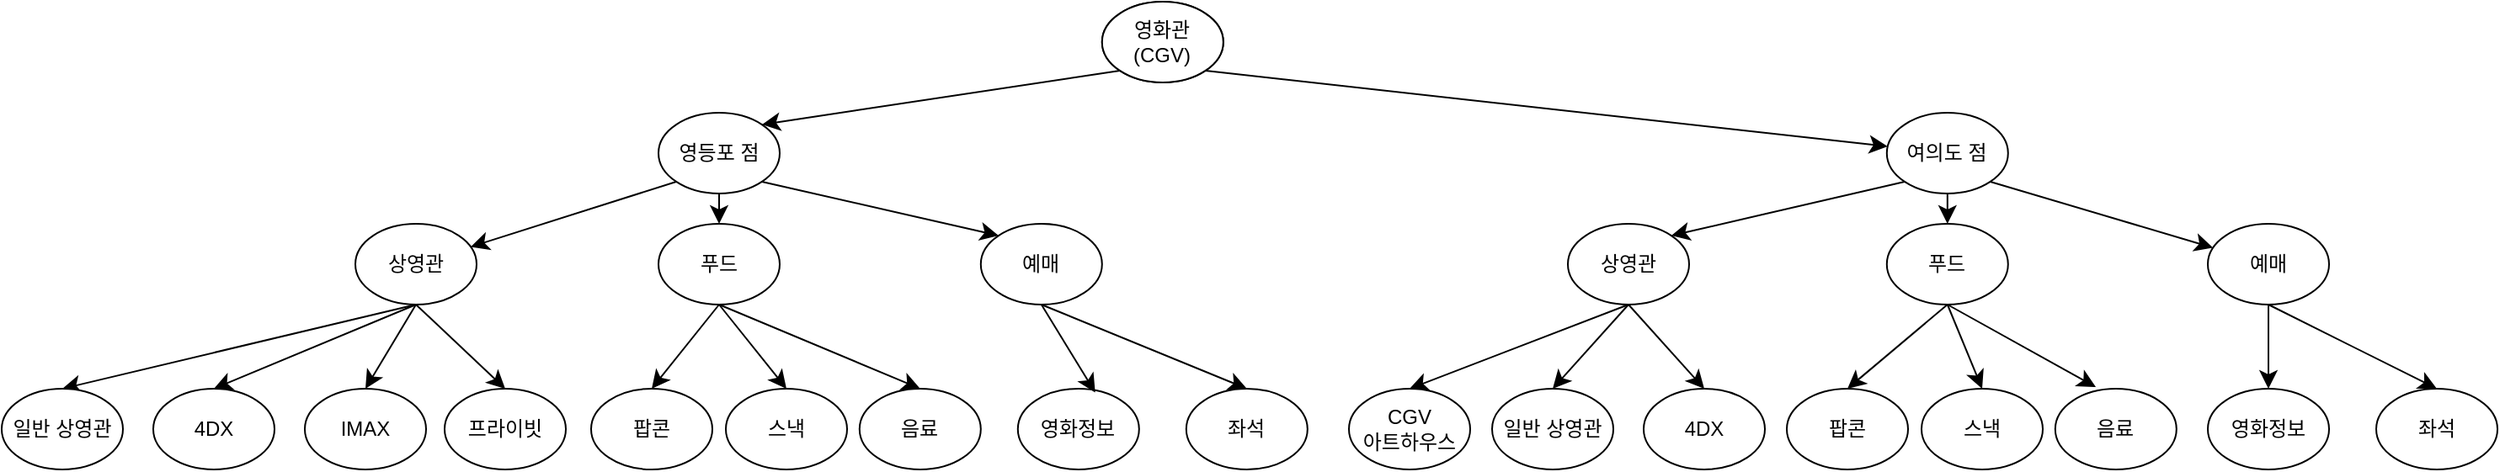 <mxfile version="26.1.3">
  <diagram id="C5RBs43oDa-KdzZeNtuy" name="Page-1">
    <mxGraphModel dx="2544" dy="1036" grid="1" gridSize="10" guides="1" tooltips="1" connect="1" arrows="1" fold="1" page="1" pageScale="1" pageWidth="827" pageHeight="1169" math="0" shadow="0">
      <root>
        <mxCell id="WIyWlLk6GJQsqaUBKTNV-0" />
        <mxCell id="WIyWlLk6GJQsqaUBKTNV-1" parent="WIyWlLk6GJQsqaUBKTNV-0" />
        <mxCell id="2KHYEN3B9HOBNsR7ACnq-0" value="" style="ellipse;whiteSpace=wrap;html=1;" vertex="1" parent="WIyWlLk6GJQsqaUBKTNV-1">
          <mxGeometry x="-436.6" y="20" width="72" height="48" as="geometry" />
        </mxCell>
        <mxCell id="2KHYEN3B9HOBNsR7ACnq-12" style="edgeStyle=none;curved=1;rounded=0;orthogonalLoop=1;jettySize=auto;html=1;exitX=0;exitY=1;exitDx=0;exitDy=0;entryX=1;entryY=0;entryDx=0;entryDy=0;fontSize=12;startSize=8;endSize=8;" edge="1" parent="WIyWlLk6GJQsqaUBKTNV-1" source="2KHYEN3B9HOBNsR7ACnq-1" target="2KHYEN3B9HOBNsR7ACnq-3">
          <mxGeometry relative="1" as="geometry" />
        </mxCell>
        <mxCell id="2KHYEN3B9HOBNsR7ACnq-13" style="edgeStyle=none;curved=1;rounded=0;orthogonalLoop=1;jettySize=auto;html=1;exitX=1;exitY=1;exitDx=0;exitDy=0;fontSize=12;startSize=8;endSize=8;" edge="1" parent="WIyWlLk6GJQsqaUBKTNV-1" source="2KHYEN3B9HOBNsR7ACnq-1" target="2KHYEN3B9HOBNsR7ACnq-2">
          <mxGeometry relative="1" as="geometry">
            <mxPoint x="-53.367" y="60.715" as="sourcePoint" />
          </mxGeometry>
        </mxCell>
        <mxCell id="2KHYEN3B9HOBNsR7ACnq-1" value="영화관&lt;div&gt;(CGV)&lt;/div&gt;" style="ellipse;whiteSpace=wrap;html=1;" vertex="1" parent="WIyWlLk6GJQsqaUBKTNV-1">
          <mxGeometry x="-436.6" y="20" width="72" height="48" as="geometry" />
        </mxCell>
        <mxCell id="2KHYEN3B9HOBNsR7ACnq-14" style="edgeStyle=none;curved=1;rounded=0;orthogonalLoop=1;jettySize=auto;html=1;exitX=1;exitY=1;exitDx=0;exitDy=0;fontSize=12;startSize=8;endSize=8;" edge="1" parent="WIyWlLk6GJQsqaUBKTNV-1" source="2KHYEN3B9HOBNsR7ACnq-2" target="2KHYEN3B9HOBNsR7ACnq-9">
          <mxGeometry relative="1" as="geometry" />
        </mxCell>
        <mxCell id="2KHYEN3B9HOBNsR7ACnq-15" style="edgeStyle=none;curved=1;rounded=0;orthogonalLoop=1;jettySize=auto;html=1;exitX=0;exitY=1;exitDx=0;exitDy=0;entryX=1;entryY=0;entryDx=0;entryDy=0;fontSize=12;startSize=8;endSize=8;" edge="1" parent="WIyWlLk6GJQsqaUBKTNV-1" source="2KHYEN3B9HOBNsR7ACnq-2" target="2KHYEN3B9HOBNsR7ACnq-7">
          <mxGeometry relative="1" as="geometry" />
        </mxCell>
        <mxCell id="2KHYEN3B9HOBNsR7ACnq-18" style="edgeStyle=none;curved=1;rounded=0;orthogonalLoop=1;jettySize=auto;html=1;exitX=0.5;exitY=1;exitDx=0;exitDy=0;entryX=0.5;entryY=0;entryDx=0;entryDy=0;fontSize=12;startSize=8;endSize=8;" edge="1" parent="WIyWlLk6GJQsqaUBKTNV-1" source="2KHYEN3B9HOBNsR7ACnq-2" target="2KHYEN3B9HOBNsR7ACnq-8">
          <mxGeometry relative="1" as="geometry" />
        </mxCell>
        <mxCell id="2KHYEN3B9HOBNsR7ACnq-2" value="여의도 점" style="ellipse;whiteSpace=wrap;html=1;" vertex="1" parent="WIyWlLk6GJQsqaUBKTNV-1">
          <mxGeometry x="29.4" y="86" width="72" height="48" as="geometry" />
        </mxCell>
        <mxCell id="2KHYEN3B9HOBNsR7ACnq-11" style="edgeStyle=none;curved=1;rounded=0;orthogonalLoop=1;jettySize=auto;html=1;exitX=0;exitY=1;exitDx=0;exitDy=0;fontSize=12;startSize=8;endSize=8;" edge="1" parent="WIyWlLk6GJQsqaUBKTNV-1" source="2KHYEN3B9HOBNsR7ACnq-3" target="2KHYEN3B9HOBNsR7ACnq-4">
          <mxGeometry relative="1" as="geometry" />
        </mxCell>
        <mxCell id="2KHYEN3B9HOBNsR7ACnq-16" style="edgeStyle=none;curved=1;rounded=0;orthogonalLoop=1;jettySize=auto;html=1;exitX=1;exitY=1;exitDx=0;exitDy=0;entryX=0;entryY=0;entryDx=0;entryDy=0;fontSize=12;startSize=8;endSize=8;" edge="1" parent="WIyWlLk6GJQsqaUBKTNV-1" source="2KHYEN3B9HOBNsR7ACnq-3" target="2KHYEN3B9HOBNsR7ACnq-6">
          <mxGeometry relative="1" as="geometry" />
        </mxCell>
        <mxCell id="2KHYEN3B9HOBNsR7ACnq-17" style="edgeStyle=none;curved=1;rounded=0;orthogonalLoop=1;jettySize=auto;html=1;exitX=0.5;exitY=1;exitDx=0;exitDy=0;entryX=0.5;entryY=0;entryDx=0;entryDy=0;fontSize=12;startSize=8;endSize=8;" edge="1" parent="WIyWlLk6GJQsqaUBKTNV-1" source="2KHYEN3B9HOBNsR7ACnq-3" target="2KHYEN3B9HOBNsR7ACnq-5">
          <mxGeometry relative="1" as="geometry" />
        </mxCell>
        <mxCell id="2KHYEN3B9HOBNsR7ACnq-3" value="영등포 점" style="ellipse;whiteSpace=wrap;html=1;" vertex="1" parent="WIyWlLk6GJQsqaUBKTNV-1">
          <mxGeometry x="-700" y="86" width="72" height="48" as="geometry" />
        </mxCell>
        <mxCell id="2KHYEN3B9HOBNsR7ACnq-24" style="edgeStyle=none;curved=1;rounded=0;orthogonalLoop=1;jettySize=auto;html=1;exitX=0.5;exitY=1;exitDx=0;exitDy=0;entryX=0.5;entryY=0;entryDx=0;entryDy=0;fontSize=12;startSize=8;endSize=8;" edge="1" parent="WIyWlLk6GJQsqaUBKTNV-1" source="2KHYEN3B9HOBNsR7ACnq-4" target="2KHYEN3B9HOBNsR7ACnq-22">
          <mxGeometry relative="1" as="geometry" />
        </mxCell>
        <mxCell id="2KHYEN3B9HOBNsR7ACnq-25" style="edgeStyle=none;curved=1;rounded=0;orthogonalLoop=1;jettySize=auto;html=1;exitX=0.5;exitY=1;exitDx=0;exitDy=0;entryX=0.5;entryY=0;entryDx=0;entryDy=0;fontSize=12;startSize=8;endSize=8;" edge="1" parent="WIyWlLk6GJQsqaUBKTNV-1" source="2KHYEN3B9HOBNsR7ACnq-4" target="2KHYEN3B9HOBNsR7ACnq-23">
          <mxGeometry relative="1" as="geometry" />
        </mxCell>
        <mxCell id="2KHYEN3B9HOBNsR7ACnq-26" style="edgeStyle=none;curved=1;rounded=0;orthogonalLoop=1;jettySize=auto;html=1;exitX=0.5;exitY=1;exitDx=0;exitDy=0;entryX=0.5;entryY=0;entryDx=0;entryDy=0;fontSize=12;startSize=8;endSize=8;" edge="1" parent="WIyWlLk6GJQsqaUBKTNV-1" source="2KHYEN3B9HOBNsR7ACnq-4" target="2KHYEN3B9HOBNsR7ACnq-20">
          <mxGeometry relative="1" as="geometry" />
        </mxCell>
        <mxCell id="2KHYEN3B9HOBNsR7ACnq-27" style="edgeStyle=none;curved=1;rounded=0;orthogonalLoop=1;jettySize=auto;html=1;exitX=0.5;exitY=1;exitDx=0;exitDy=0;entryX=0.5;entryY=0;entryDx=0;entryDy=0;fontSize=12;startSize=8;endSize=8;" edge="1" parent="WIyWlLk6GJQsqaUBKTNV-1" source="2KHYEN3B9HOBNsR7ACnq-4" target="2KHYEN3B9HOBNsR7ACnq-21">
          <mxGeometry relative="1" as="geometry" />
        </mxCell>
        <mxCell id="2KHYEN3B9HOBNsR7ACnq-4" value="상영관" style="ellipse;whiteSpace=wrap;html=1;" vertex="1" parent="WIyWlLk6GJQsqaUBKTNV-1">
          <mxGeometry x="-880" y="152" width="72" height="48" as="geometry" />
        </mxCell>
        <mxCell id="2KHYEN3B9HOBNsR7ACnq-49" style="edgeStyle=none;curved=1;rounded=0;orthogonalLoop=1;jettySize=auto;html=1;exitX=0.5;exitY=1;exitDx=0;exitDy=0;entryX=0.5;entryY=0;entryDx=0;entryDy=0;fontSize=12;startSize=8;endSize=8;" edge="1" parent="WIyWlLk6GJQsqaUBKTNV-1" source="2KHYEN3B9HOBNsR7ACnq-5" target="2KHYEN3B9HOBNsR7ACnq-46">
          <mxGeometry relative="1" as="geometry" />
        </mxCell>
        <mxCell id="2KHYEN3B9HOBNsR7ACnq-50" style="edgeStyle=none;curved=1;rounded=0;orthogonalLoop=1;jettySize=auto;html=1;exitX=0.5;exitY=1;exitDx=0;exitDy=0;entryX=0.5;entryY=0;entryDx=0;entryDy=0;fontSize=12;startSize=8;endSize=8;" edge="1" parent="WIyWlLk6GJQsqaUBKTNV-1" source="2KHYEN3B9HOBNsR7ACnq-5" target="2KHYEN3B9HOBNsR7ACnq-47">
          <mxGeometry relative="1" as="geometry" />
        </mxCell>
        <mxCell id="2KHYEN3B9HOBNsR7ACnq-51" style="edgeStyle=none;curved=1;rounded=0;orthogonalLoop=1;jettySize=auto;html=1;exitX=0.5;exitY=1;exitDx=0;exitDy=0;entryX=0.5;entryY=0;entryDx=0;entryDy=0;fontSize=12;startSize=8;endSize=8;" edge="1" parent="WIyWlLk6GJQsqaUBKTNV-1" source="2KHYEN3B9HOBNsR7ACnq-5" target="2KHYEN3B9HOBNsR7ACnq-48">
          <mxGeometry relative="1" as="geometry" />
        </mxCell>
        <mxCell id="2KHYEN3B9HOBNsR7ACnq-5" value="푸드" style="ellipse;whiteSpace=wrap;html=1;" vertex="1" parent="WIyWlLk6GJQsqaUBKTNV-1">
          <mxGeometry x="-700" y="152" width="72" height="48" as="geometry" />
        </mxCell>
        <mxCell id="2KHYEN3B9HOBNsR7ACnq-38" style="edgeStyle=none;curved=1;rounded=0;orthogonalLoop=1;jettySize=auto;html=1;exitX=0.5;exitY=1;exitDx=0;exitDy=0;entryX=0.5;entryY=0;entryDx=0;entryDy=0;fontSize=12;startSize=8;endSize=8;" edge="1" parent="WIyWlLk6GJQsqaUBKTNV-1" source="2KHYEN3B9HOBNsR7ACnq-6" target="2KHYEN3B9HOBNsR7ACnq-37">
          <mxGeometry relative="1" as="geometry" />
        </mxCell>
        <mxCell id="2KHYEN3B9HOBNsR7ACnq-6" value="예매" style="ellipse;whiteSpace=wrap;html=1;" vertex="1" parent="WIyWlLk6GJQsqaUBKTNV-1">
          <mxGeometry x="-508.6" y="152" width="72" height="48" as="geometry" />
        </mxCell>
        <mxCell id="2KHYEN3B9HOBNsR7ACnq-34" style="edgeStyle=none;curved=1;rounded=0;orthogonalLoop=1;jettySize=auto;html=1;exitX=0.5;exitY=1;exitDx=0;exitDy=0;entryX=0.5;entryY=0;entryDx=0;entryDy=0;fontSize=12;startSize=8;endSize=8;" edge="1" parent="WIyWlLk6GJQsqaUBKTNV-1" source="2KHYEN3B9HOBNsR7ACnq-7" target="2KHYEN3B9HOBNsR7ACnq-28">
          <mxGeometry relative="1" as="geometry" />
        </mxCell>
        <mxCell id="2KHYEN3B9HOBNsR7ACnq-35" style="edgeStyle=none;curved=1;rounded=0;orthogonalLoop=1;jettySize=auto;html=1;exitX=0.5;exitY=1;exitDx=0;exitDy=0;entryX=0.5;entryY=0;entryDx=0;entryDy=0;fontSize=12;startSize=8;endSize=8;" edge="1" parent="WIyWlLk6GJQsqaUBKTNV-1" source="2KHYEN3B9HOBNsR7ACnq-7" target="2KHYEN3B9HOBNsR7ACnq-29">
          <mxGeometry relative="1" as="geometry" />
        </mxCell>
        <mxCell id="2KHYEN3B9HOBNsR7ACnq-45" style="edgeStyle=none;curved=1;rounded=0;orthogonalLoop=1;jettySize=auto;html=1;exitX=0.5;exitY=1;exitDx=0;exitDy=0;entryX=0.5;entryY=0;entryDx=0;entryDy=0;fontSize=12;startSize=8;endSize=8;" edge="1" parent="WIyWlLk6GJQsqaUBKTNV-1" source="2KHYEN3B9HOBNsR7ACnq-7" target="2KHYEN3B9HOBNsR7ACnq-44">
          <mxGeometry relative="1" as="geometry" />
        </mxCell>
        <mxCell id="2KHYEN3B9HOBNsR7ACnq-7" value="상영관" style="ellipse;whiteSpace=wrap;html=1;" vertex="1" parent="WIyWlLk6GJQsqaUBKTNV-1">
          <mxGeometry x="-160.0" y="152" width="72" height="48" as="geometry" />
        </mxCell>
        <mxCell id="2KHYEN3B9HOBNsR7ACnq-55" style="edgeStyle=none;curved=1;rounded=0;orthogonalLoop=1;jettySize=auto;html=1;exitX=0.5;exitY=1;exitDx=0;exitDy=0;entryX=0.5;entryY=0;entryDx=0;entryDy=0;fontSize=12;startSize=8;endSize=8;" edge="1" parent="WIyWlLk6GJQsqaUBKTNV-1" source="2KHYEN3B9HOBNsR7ACnq-8" target="2KHYEN3B9HOBNsR7ACnq-52">
          <mxGeometry relative="1" as="geometry" />
        </mxCell>
        <mxCell id="2KHYEN3B9HOBNsR7ACnq-56" style="edgeStyle=none;curved=1;rounded=0;orthogonalLoop=1;jettySize=auto;html=1;exitX=0.5;exitY=1;exitDx=0;exitDy=0;entryX=0.5;entryY=0;entryDx=0;entryDy=0;fontSize=12;startSize=8;endSize=8;" edge="1" parent="WIyWlLk6GJQsqaUBKTNV-1" source="2KHYEN3B9HOBNsR7ACnq-8" target="2KHYEN3B9HOBNsR7ACnq-53">
          <mxGeometry relative="1" as="geometry" />
        </mxCell>
        <mxCell id="2KHYEN3B9HOBNsR7ACnq-8" value="푸드" style="ellipse;whiteSpace=wrap;html=1;" vertex="1" parent="WIyWlLk6GJQsqaUBKTNV-1">
          <mxGeometry x="29.4" y="152" width="72" height="48" as="geometry" />
        </mxCell>
        <mxCell id="2KHYEN3B9HOBNsR7ACnq-42" style="edgeStyle=none;curved=1;rounded=0;orthogonalLoop=1;jettySize=auto;html=1;exitX=0.5;exitY=1;exitDx=0;exitDy=0;entryX=0.5;entryY=0;entryDx=0;entryDy=0;fontSize=12;startSize=8;endSize=8;" edge="1" parent="WIyWlLk6GJQsqaUBKTNV-1" source="2KHYEN3B9HOBNsR7ACnq-9" target="2KHYEN3B9HOBNsR7ACnq-41">
          <mxGeometry relative="1" as="geometry" />
        </mxCell>
        <mxCell id="2KHYEN3B9HOBNsR7ACnq-43" style="edgeStyle=none;curved=1;rounded=0;orthogonalLoop=1;jettySize=auto;html=1;exitX=0.5;exitY=1;exitDx=0;exitDy=0;entryX=0.5;entryY=0;entryDx=0;entryDy=0;fontSize=12;startSize=8;endSize=8;" edge="1" parent="WIyWlLk6GJQsqaUBKTNV-1" source="2KHYEN3B9HOBNsR7ACnq-9" target="2KHYEN3B9HOBNsR7ACnq-40">
          <mxGeometry relative="1" as="geometry" />
        </mxCell>
        <mxCell id="2KHYEN3B9HOBNsR7ACnq-9" value="예매" style="ellipse;whiteSpace=wrap;html=1;" vertex="1" parent="WIyWlLk6GJQsqaUBKTNV-1">
          <mxGeometry x="220.0" y="152" width="72" height="48" as="geometry" />
        </mxCell>
        <mxCell id="2KHYEN3B9HOBNsR7ACnq-20" value="4DX" style="ellipse;whiteSpace=wrap;html=1;" vertex="1" parent="WIyWlLk6GJQsqaUBKTNV-1">
          <mxGeometry x="-1000" y="250" width="72" height="48" as="geometry" />
        </mxCell>
        <mxCell id="2KHYEN3B9HOBNsR7ACnq-21" value="일반 상영관" style="ellipse;whiteSpace=wrap;html=1;" vertex="1" parent="WIyWlLk6GJQsqaUBKTNV-1">
          <mxGeometry x="-1090" y="250" width="72" height="48" as="geometry" />
        </mxCell>
        <mxCell id="2KHYEN3B9HOBNsR7ACnq-22" value="프라이빗" style="ellipse;whiteSpace=wrap;html=1;" vertex="1" parent="WIyWlLk6GJQsqaUBKTNV-1">
          <mxGeometry x="-827" y="250" width="72" height="48" as="geometry" />
        </mxCell>
        <mxCell id="2KHYEN3B9HOBNsR7ACnq-23" value="IMAX" style="ellipse;whiteSpace=wrap;html=1;" vertex="1" parent="WIyWlLk6GJQsqaUBKTNV-1">
          <mxGeometry x="-910" y="250" width="72" height="48" as="geometry" />
        </mxCell>
        <mxCell id="2KHYEN3B9HOBNsR7ACnq-28" value="4DX" style="ellipse;whiteSpace=wrap;html=1;" vertex="1" parent="WIyWlLk6GJQsqaUBKTNV-1">
          <mxGeometry x="-115" y="250" width="72" height="48" as="geometry" />
        </mxCell>
        <mxCell id="2KHYEN3B9HOBNsR7ACnq-29" value="일반 상영관" style="ellipse;whiteSpace=wrap;html=1;" vertex="1" parent="WIyWlLk6GJQsqaUBKTNV-1">
          <mxGeometry x="-205" y="250" width="72" height="48" as="geometry" />
        </mxCell>
        <mxCell id="2KHYEN3B9HOBNsR7ACnq-36" value="영화정보" style="ellipse;whiteSpace=wrap;html=1;" vertex="1" parent="WIyWlLk6GJQsqaUBKTNV-1">
          <mxGeometry x="-486.6" y="250" width="72" height="48" as="geometry" />
        </mxCell>
        <mxCell id="2KHYEN3B9HOBNsR7ACnq-37" value="좌석" style="ellipse;whiteSpace=wrap;html=1;" vertex="1" parent="WIyWlLk6GJQsqaUBKTNV-1">
          <mxGeometry x="-386.6" y="250" width="72" height="48" as="geometry" />
        </mxCell>
        <mxCell id="2KHYEN3B9HOBNsR7ACnq-39" style="edgeStyle=none;curved=1;rounded=0;orthogonalLoop=1;jettySize=auto;html=1;exitX=0.5;exitY=1;exitDx=0;exitDy=0;entryX=0.638;entryY=0.047;entryDx=0;entryDy=0;entryPerimeter=0;fontSize=12;startSize=8;endSize=8;" edge="1" parent="WIyWlLk6GJQsqaUBKTNV-1" source="2KHYEN3B9HOBNsR7ACnq-6" target="2KHYEN3B9HOBNsR7ACnq-36">
          <mxGeometry relative="1" as="geometry" />
        </mxCell>
        <mxCell id="2KHYEN3B9HOBNsR7ACnq-40" value="영화정보" style="ellipse;whiteSpace=wrap;html=1;" vertex="1" parent="WIyWlLk6GJQsqaUBKTNV-1">
          <mxGeometry x="220" y="250" width="72" height="48" as="geometry" />
        </mxCell>
        <mxCell id="2KHYEN3B9HOBNsR7ACnq-41" value="좌석" style="ellipse;whiteSpace=wrap;html=1;" vertex="1" parent="WIyWlLk6GJQsqaUBKTNV-1">
          <mxGeometry x="320" y="250" width="72" height="48" as="geometry" />
        </mxCell>
        <mxCell id="2KHYEN3B9HOBNsR7ACnq-44" value="CGV&lt;div&gt;아트하우스&lt;/div&gt;" style="ellipse;whiteSpace=wrap;html=1;" vertex="1" parent="WIyWlLk6GJQsqaUBKTNV-1">
          <mxGeometry x="-290" y="250" width="72" height="48" as="geometry" />
        </mxCell>
        <mxCell id="2KHYEN3B9HOBNsR7ACnq-46" value="팝콘" style="ellipse;whiteSpace=wrap;html=1;" vertex="1" parent="WIyWlLk6GJQsqaUBKTNV-1">
          <mxGeometry x="-740" y="250" width="72" height="48" as="geometry" />
        </mxCell>
        <mxCell id="2KHYEN3B9HOBNsR7ACnq-47" value="스낵" style="ellipse;whiteSpace=wrap;html=1;" vertex="1" parent="WIyWlLk6GJQsqaUBKTNV-1">
          <mxGeometry x="-660" y="250" width="72" height="48" as="geometry" />
        </mxCell>
        <mxCell id="2KHYEN3B9HOBNsR7ACnq-48" value="음료" style="ellipse;whiteSpace=wrap;html=1;" vertex="1" parent="WIyWlLk6GJQsqaUBKTNV-1">
          <mxGeometry x="-580.6" y="250" width="72" height="48" as="geometry" />
        </mxCell>
        <mxCell id="2KHYEN3B9HOBNsR7ACnq-52" value="팝콘" style="ellipse;whiteSpace=wrap;html=1;" vertex="1" parent="WIyWlLk6GJQsqaUBKTNV-1">
          <mxGeometry x="-30" y="250" width="72" height="48" as="geometry" />
        </mxCell>
        <mxCell id="2KHYEN3B9HOBNsR7ACnq-53" value="스낵" style="ellipse;whiteSpace=wrap;html=1;" vertex="1" parent="WIyWlLk6GJQsqaUBKTNV-1">
          <mxGeometry x="50" y="250" width="72" height="48" as="geometry" />
        </mxCell>
        <mxCell id="2KHYEN3B9HOBNsR7ACnq-54" value="음료" style="ellipse;whiteSpace=wrap;html=1;" vertex="1" parent="WIyWlLk6GJQsqaUBKTNV-1">
          <mxGeometry x="129.4" y="250" width="72" height="48" as="geometry" />
        </mxCell>
        <mxCell id="2KHYEN3B9HOBNsR7ACnq-57" style="edgeStyle=none;curved=1;rounded=0;orthogonalLoop=1;jettySize=auto;html=1;exitX=0.5;exitY=1;exitDx=0;exitDy=0;entryX=0.335;entryY=-0.021;entryDx=0;entryDy=0;entryPerimeter=0;fontSize=12;startSize=8;endSize=8;" edge="1" parent="WIyWlLk6GJQsqaUBKTNV-1" source="2KHYEN3B9HOBNsR7ACnq-8" target="2KHYEN3B9HOBNsR7ACnq-54">
          <mxGeometry relative="1" as="geometry" />
        </mxCell>
      </root>
    </mxGraphModel>
  </diagram>
</mxfile>
